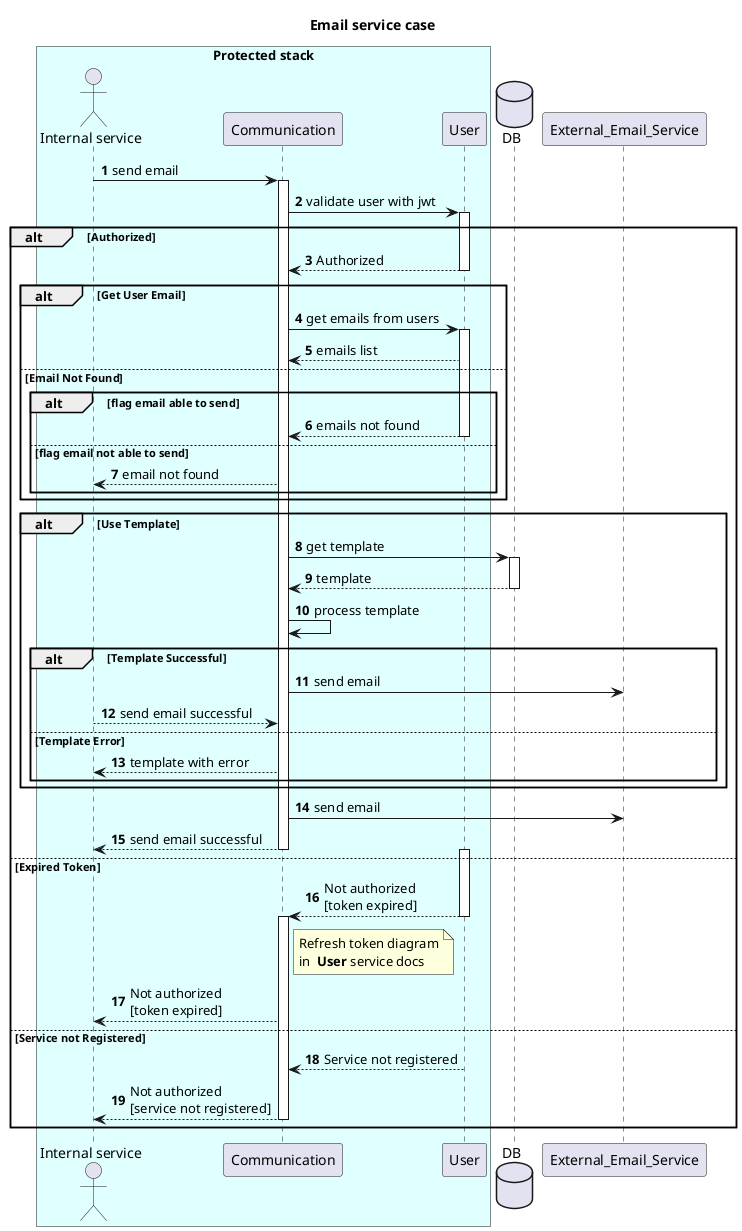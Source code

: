 @startuml
autonumber
title "Email service case"

box "Protected stack" #LightCyan

actor "Internal service" as client
participant Communication
participant User
end box
database DB
participant External_Email_Service


client -> Communication: send email
activate Communication
Communication -> User: validate user with jwt
activate User
alt Authorized
  User --> Communication: Authorized
  deactivate User
  alt Get User Email
    Communication -> User: get emails from users
    activate User
    User --> Communication: emails list
  else Email Not Found
    alt flag email able to send
      User --> Communication: emails not found
      deactivate User
    else flag email not able to send
      Communication --> client: email not found
    end
  end
  alt Use Template
       Communication -> DB : get template
      activate DB
      DB --> Communication : template 
      deactivate DB
      Communication -> Communication : process template
    alt Template Successful
      Communication -> External_Email_Service : send email
      Communication <-- client : send email successful
    else Template Error
      Communication --> client : template with error
    end
  end
  Communication -> External_Email_Service : send email
  Communication --> client : send email successful
  deactivate Communication
else Expired Token
  activate User
  User --> Communication : Not authorized \n[token expired]
  deactivate User
  activate Communication
  note right of Communication
    Refresh token diagram
    in  **User** service docs
  end note
  Communication --> client : Not authorized \n[token expired]
else Service not Registered
  User --> Communication : Service not registered
  Communication --> client : Not authorized \n[service not registered]
  deactivate Communication
end
@enduml
